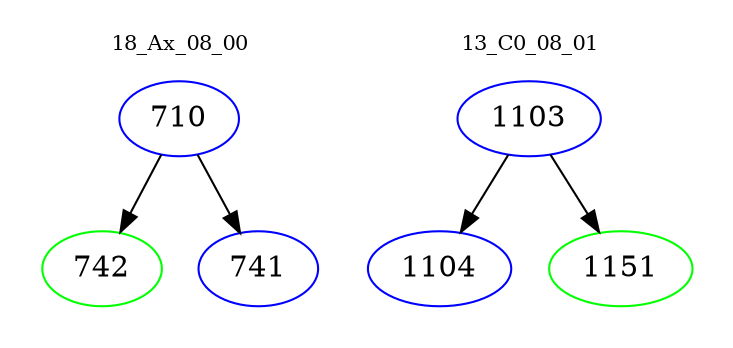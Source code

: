 digraph{
subgraph cluster_0 {
color = white
label = "18_Ax_08_00";
fontsize=10;
T0_710 [label="710", color="blue"]
T0_710 -> T0_742 [color="black"]
T0_742 [label="742", color="green"]
T0_710 -> T0_741 [color="black"]
T0_741 [label="741", color="blue"]
}
subgraph cluster_1 {
color = white
label = "13_C0_08_01";
fontsize=10;
T1_1103 [label="1103", color="blue"]
T1_1103 -> T1_1104 [color="black"]
T1_1104 [label="1104", color="blue"]
T1_1103 -> T1_1151 [color="black"]
T1_1151 [label="1151", color="green"]
}
}
